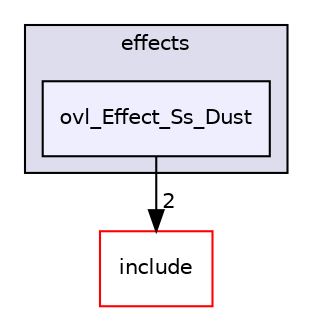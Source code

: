 digraph "src/overlays/effects/ovl_Effect_Ss_Dust" {
  compound=true
  node [ fontsize="10", fontname="Helvetica"];
  edge [ labelfontsize="10", labelfontname="Helvetica"];
  subgraph clusterdir_d7d63ed29fdd4206bb68b2cd46ee04ef {
    graph [ bgcolor="#ddddee", pencolor="black", label="effects" fontname="Helvetica", fontsize="10", URL="dir_d7d63ed29fdd4206bb68b2cd46ee04ef.html"]
  dir_25ff6acb77361758013a9782bbee1d94 [shape=box, label="ovl_Effect_Ss_Dust", style="filled", fillcolor="#eeeeff", pencolor="black", URL="dir_25ff6acb77361758013a9782bbee1d94.html"];
  }
  dir_d44c64559bbebec7f509842c48db8b23 [shape=box label="include" fillcolor="white" style="filled" color="red" URL="dir_d44c64559bbebec7f509842c48db8b23.html"];
  dir_25ff6acb77361758013a9782bbee1d94->dir_d44c64559bbebec7f509842c48db8b23 [headlabel="2", labeldistance=1.5 headhref="dir_000451_000000.html"];
}
